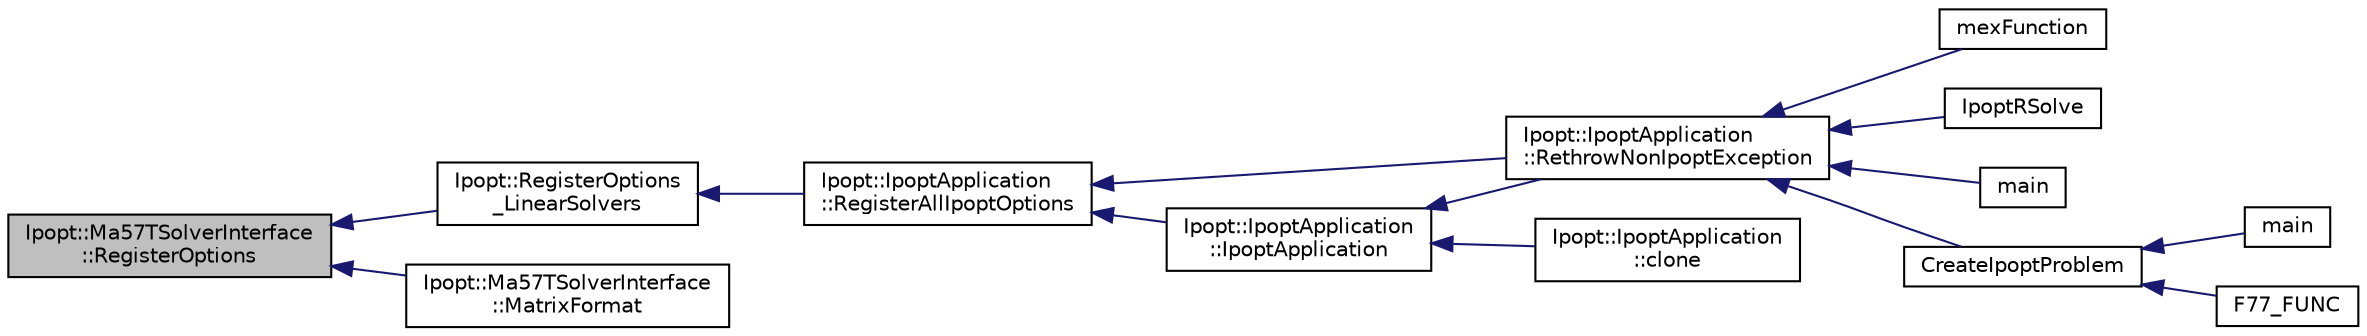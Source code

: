 digraph "Ipopt::Ma57TSolverInterface::RegisterOptions"
{
  edge [fontname="Helvetica",fontsize="10",labelfontname="Helvetica",labelfontsize="10"];
  node [fontname="Helvetica",fontsize="10",shape=record];
  rankdir="LR";
  Node24 [label="Ipopt::Ma57TSolverInterface\l::RegisterOptions",height=0.2,width=0.4,color="black", fillcolor="grey75", style="filled", fontcolor="black"];
  Node24 -> Node25 [dir="back",color="midnightblue",fontsize="10",style="solid",fontname="Helvetica"];
  Node25 [label="Ipopt::RegisterOptions\l_LinearSolvers",height=0.2,width=0.4,color="black", fillcolor="white", style="filled",URL="$d7/db2/namespace_ipopt.html#ac13fbf74ce650285025c5a6e84bb511b"];
  Node25 -> Node26 [dir="back",color="midnightblue",fontsize="10",style="solid",fontname="Helvetica"];
  Node26 [label="Ipopt::IpoptApplication\l::RegisterAllIpoptOptions",height=0.2,width=0.4,color="black", fillcolor="white", style="filled",URL="$d9/dfa/class_ipopt_1_1_ipopt_application.html#a0f17353b23d7a55f3aeef79f8b62d5fe"];
  Node26 -> Node27 [dir="back",color="midnightblue",fontsize="10",style="solid",fontname="Helvetica"];
  Node27 [label="Ipopt::IpoptApplication\l::RethrowNonIpoptException",height=0.2,width=0.4,color="black", fillcolor="white", style="filled",URL="$d9/dfa/class_ipopt_1_1_ipopt_application.html#a985d4b2f4b443b7aef8d6e924c49b5ce"];
  Node27 -> Node28 [dir="back",color="midnightblue",fontsize="10",style="solid",fontname="Helvetica"];
  Node28 [label="mexFunction",height=0.2,width=0.4,color="black", fillcolor="white", style="filled",URL="$d4/d35/ipopt_8cpp.html#a6a215cbfde54f82a3ce599228fc3fce5"];
  Node27 -> Node29 [dir="back",color="midnightblue",fontsize="10",style="solid",fontname="Helvetica"];
  Node29 [label="IpoptRSolve",height=0.2,width=0.4,color="black", fillcolor="white", style="filled",URL="$dc/d65/ipoptr_8cpp.html#a7bcb712eae35130fcd290d67daf8555f"];
  Node27 -> Node30 [dir="back",color="midnightblue",fontsize="10",style="solid",fontname="Helvetica"];
  Node30 [label="main",height=0.2,width=0.4,color="black", fillcolor="white", style="filled",URL="$d0/db4/ampl__sipopt_8cpp.html#a1c03069360f1f90a556eb537e0ff8a72"];
  Node27 -> Node31 [dir="back",color="midnightblue",fontsize="10",style="solid",fontname="Helvetica"];
  Node31 [label="CreateIpoptProblem",height=0.2,width=0.4,color="black", fillcolor="white", style="filled",URL="$d8/dc4/_ip_std_c_interface_8cpp.html#a0176dd17c32f66628316b03da2281a50"];
  Node31 -> Node32 [dir="back",color="midnightblue",fontsize="10",style="solid",fontname="Helvetica"];
  Node32 [label="main",height=0.2,width=0.4,color="black", fillcolor="white", style="filled",URL="$d8/d1c/examples_2hs071__c_2hs071__c_8c.html#ae66f6b31b5ad750f1fe042a706a4e3d4"];
  Node31 -> Node33 [dir="back",color="midnightblue",fontsize="10",style="solid",fontname="Helvetica"];
  Node33 [label="F77_FUNC",height=0.2,width=0.4,color="black", fillcolor="white", style="filled",URL="$de/df4/_ip_std_f_interface_8c.html#ad740e2318500ed6303144b75a60dc406"];
  Node26 -> Node34 [dir="back",color="midnightblue",fontsize="10",style="solid",fontname="Helvetica"];
  Node34 [label="Ipopt::IpoptApplication\l::IpoptApplication",height=0.2,width=0.4,color="black", fillcolor="white", style="filled",URL="$d9/dfa/class_ipopt_1_1_ipopt_application.html#a9eb44ee6ce920890170f63317ffacabf"];
  Node34 -> Node27 [dir="back",color="midnightblue",fontsize="10",style="solid",fontname="Helvetica"];
  Node34 -> Node35 [dir="back",color="midnightblue",fontsize="10",style="solid",fontname="Helvetica"];
  Node35 [label="Ipopt::IpoptApplication\l::clone",height=0.2,width=0.4,color="black", fillcolor="white", style="filled",URL="$d9/dfa/class_ipopt_1_1_ipopt_application.html#a335fecc6c75d2b6f908c6392f544650c"];
  Node24 -> Node36 [dir="back",color="midnightblue",fontsize="10",style="solid",fontname="Helvetica"];
  Node36 [label="Ipopt::Ma57TSolverInterface\l::MatrixFormat",height=0.2,width=0.4,color="black", fillcolor="white", style="filled",URL="$d0/d76/class_ipopt_1_1_ma57_t_solver_interface.html#ab6297c342fae35e1250991bfba61f240"];
}
